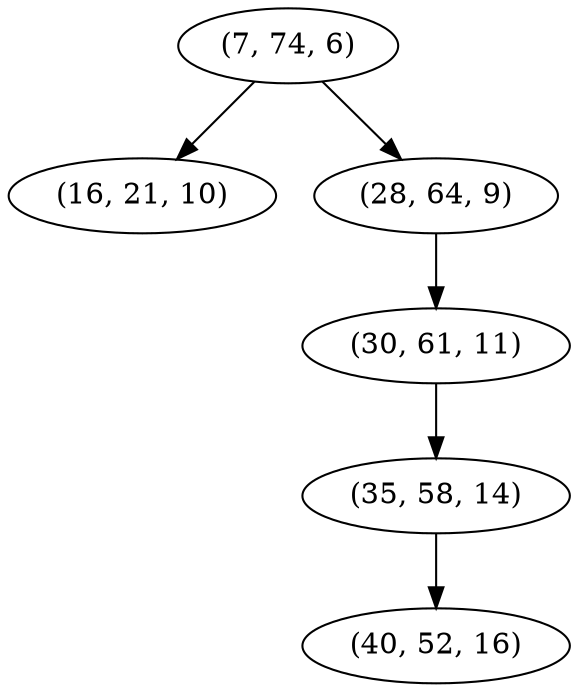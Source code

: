 digraph tree {
    "(7, 74, 6)";
    "(16, 21, 10)";
    "(28, 64, 9)";
    "(30, 61, 11)";
    "(35, 58, 14)";
    "(40, 52, 16)";
    "(7, 74, 6)" -> "(16, 21, 10)";
    "(7, 74, 6)" -> "(28, 64, 9)";
    "(28, 64, 9)" -> "(30, 61, 11)";
    "(30, 61, 11)" -> "(35, 58, 14)";
    "(35, 58, 14)" -> "(40, 52, 16)";
}
